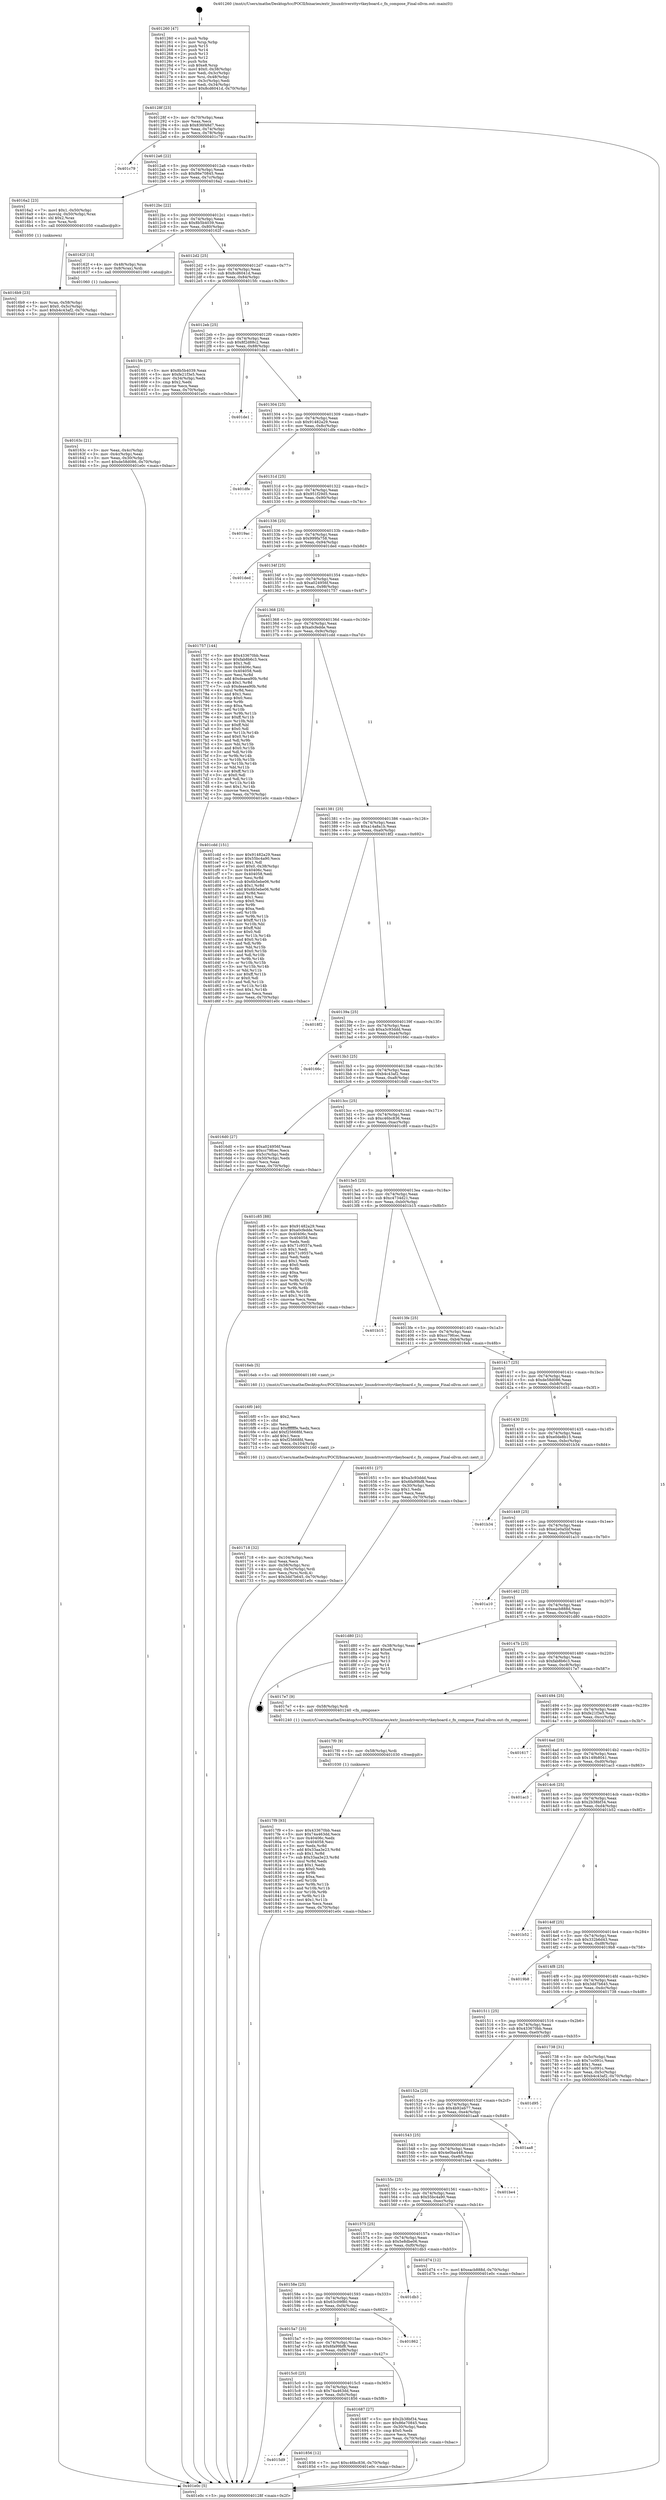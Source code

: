 digraph "0x401260" {
  label = "0x401260 (/mnt/c/Users/mathe/Desktop/tcc/POCII/binaries/extr_linuxdriversttyvtkeyboard.c_fn_compose_Final-ollvm.out::main(0))"
  labelloc = "t"
  node[shape=record]

  Entry [label="",width=0.3,height=0.3,shape=circle,fillcolor=black,style=filled]
  "0x40128f" [label="{
     0x40128f [23]\l
     | [instrs]\l
     &nbsp;&nbsp;0x40128f \<+3\>: mov -0x70(%rbp),%eax\l
     &nbsp;&nbsp;0x401292 \<+2\>: mov %eax,%ecx\l
     &nbsp;&nbsp;0x401294 \<+6\>: sub $0x836f48d7,%ecx\l
     &nbsp;&nbsp;0x40129a \<+3\>: mov %eax,-0x74(%rbp)\l
     &nbsp;&nbsp;0x40129d \<+3\>: mov %ecx,-0x78(%rbp)\l
     &nbsp;&nbsp;0x4012a0 \<+6\>: je 0000000000401c79 \<main+0xa19\>\l
  }"]
  "0x401c79" [label="{
     0x401c79\l
  }", style=dashed]
  "0x4012a6" [label="{
     0x4012a6 [22]\l
     | [instrs]\l
     &nbsp;&nbsp;0x4012a6 \<+5\>: jmp 00000000004012ab \<main+0x4b\>\l
     &nbsp;&nbsp;0x4012ab \<+3\>: mov -0x74(%rbp),%eax\l
     &nbsp;&nbsp;0x4012ae \<+5\>: sub $0x86e70845,%eax\l
     &nbsp;&nbsp;0x4012b3 \<+3\>: mov %eax,-0x7c(%rbp)\l
     &nbsp;&nbsp;0x4012b6 \<+6\>: je 00000000004016a2 \<main+0x442\>\l
  }"]
  Exit [label="",width=0.3,height=0.3,shape=circle,fillcolor=black,style=filled,peripheries=2]
  "0x4016a2" [label="{
     0x4016a2 [23]\l
     | [instrs]\l
     &nbsp;&nbsp;0x4016a2 \<+7\>: movl $0x1,-0x50(%rbp)\l
     &nbsp;&nbsp;0x4016a9 \<+4\>: movslq -0x50(%rbp),%rax\l
     &nbsp;&nbsp;0x4016ad \<+4\>: shl $0x2,%rax\l
     &nbsp;&nbsp;0x4016b1 \<+3\>: mov %rax,%rdi\l
     &nbsp;&nbsp;0x4016b4 \<+5\>: call 0000000000401050 \<malloc@plt\>\l
     | [calls]\l
     &nbsp;&nbsp;0x401050 \{1\} (unknown)\l
  }"]
  "0x4012bc" [label="{
     0x4012bc [22]\l
     | [instrs]\l
     &nbsp;&nbsp;0x4012bc \<+5\>: jmp 00000000004012c1 \<main+0x61\>\l
     &nbsp;&nbsp;0x4012c1 \<+3\>: mov -0x74(%rbp),%eax\l
     &nbsp;&nbsp;0x4012c4 \<+5\>: sub $0x8b5b4039,%eax\l
     &nbsp;&nbsp;0x4012c9 \<+3\>: mov %eax,-0x80(%rbp)\l
     &nbsp;&nbsp;0x4012cc \<+6\>: je 000000000040162f \<main+0x3cf\>\l
  }"]
  "0x4015d9" [label="{
     0x4015d9\l
  }", style=dashed]
  "0x40162f" [label="{
     0x40162f [13]\l
     | [instrs]\l
     &nbsp;&nbsp;0x40162f \<+4\>: mov -0x48(%rbp),%rax\l
     &nbsp;&nbsp;0x401633 \<+4\>: mov 0x8(%rax),%rdi\l
     &nbsp;&nbsp;0x401637 \<+5\>: call 0000000000401060 \<atoi@plt\>\l
     | [calls]\l
     &nbsp;&nbsp;0x401060 \{1\} (unknown)\l
  }"]
  "0x4012d2" [label="{
     0x4012d2 [25]\l
     | [instrs]\l
     &nbsp;&nbsp;0x4012d2 \<+5\>: jmp 00000000004012d7 \<main+0x77\>\l
     &nbsp;&nbsp;0x4012d7 \<+3\>: mov -0x74(%rbp),%eax\l
     &nbsp;&nbsp;0x4012da \<+5\>: sub $0x8cd6041d,%eax\l
     &nbsp;&nbsp;0x4012df \<+6\>: mov %eax,-0x84(%rbp)\l
     &nbsp;&nbsp;0x4012e5 \<+6\>: je 00000000004015fc \<main+0x39c\>\l
  }"]
  "0x401856" [label="{
     0x401856 [12]\l
     | [instrs]\l
     &nbsp;&nbsp;0x401856 \<+7\>: movl $0xc46bc836,-0x70(%rbp)\l
     &nbsp;&nbsp;0x40185d \<+5\>: jmp 0000000000401e0c \<main+0xbac\>\l
  }"]
  "0x4015fc" [label="{
     0x4015fc [27]\l
     | [instrs]\l
     &nbsp;&nbsp;0x4015fc \<+5\>: mov $0x8b5b4039,%eax\l
     &nbsp;&nbsp;0x401601 \<+5\>: mov $0xfe21f3e5,%ecx\l
     &nbsp;&nbsp;0x401606 \<+3\>: mov -0x34(%rbp),%edx\l
     &nbsp;&nbsp;0x401609 \<+3\>: cmp $0x2,%edx\l
     &nbsp;&nbsp;0x40160c \<+3\>: cmovne %ecx,%eax\l
     &nbsp;&nbsp;0x40160f \<+3\>: mov %eax,-0x70(%rbp)\l
     &nbsp;&nbsp;0x401612 \<+5\>: jmp 0000000000401e0c \<main+0xbac\>\l
  }"]
  "0x4012eb" [label="{
     0x4012eb [25]\l
     | [instrs]\l
     &nbsp;&nbsp;0x4012eb \<+5\>: jmp 00000000004012f0 \<main+0x90\>\l
     &nbsp;&nbsp;0x4012f0 \<+3\>: mov -0x74(%rbp),%eax\l
     &nbsp;&nbsp;0x4012f3 \<+5\>: sub $0x8f2d88c2,%eax\l
     &nbsp;&nbsp;0x4012f8 \<+6\>: mov %eax,-0x88(%rbp)\l
     &nbsp;&nbsp;0x4012fe \<+6\>: je 0000000000401de1 \<main+0xb81\>\l
  }"]
  "0x401e0c" [label="{
     0x401e0c [5]\l
     | [instrs]\l
     &nbsp;&nbsp;0x401e0c \<+5\>: jmp 000000000040128f \<main+0x2f\>\l
  }"]
  "0x401260" [label="{
     0x401260 [47]\l
     | [instrs]\l
     &nbsp;&nbsp;0x401260 \<+1\>: push %rbp\l
     &nbsp;&nbsp;0x401261 \<+3\>: mov %rsp,%rbp\l
     &nbsp;&nbsp;0x401264 \<+2\>: push %r15\l
     &nbsp;&nbsp;0x401266 \<+2\>: push %r14\l
     &nbsp;&nbsp;0x401268 \<+2\>: push %r13\l
     &nbsp;&nbsp;0x40126a \<+2\>: push %r12\l
     &nbsp;&nbsp;0x40126c \<+1\>: push %rbx\l
     &nbsp;&nbsp;0x40126d \<+7\>: sub $0xe8,%rsp\l
     &nbsp;&nbsp;0x401274 \<+7\>: movl $0x0,-0x38(%rbp)\l
     &nbsp;&nbsp;0x40127b \<+3\>: mov %edi,-0x3c(%rbp)\l
     &nbsp;&nbsp;0x40127e \<+4\>: mov %rsi,-0x48(%rbp)\l
     &nbsp;&nbsp;0x401282 \<+3\>: mov -0x3c(%rbp),%edi\l
     &nbsp;&nbsp;0x401285 \<+3\>: mov %edi,-0x34(%rbp)\l
     &nbsp;&nbsp;0x401288 \<+7\>: movl $0x8cd6041d,-0x70(%rbp)\l
  }"]
  "0x40163c" [label="{
     0x40163c [21]\l
     | [instrs]\l
     &nbsp;&nbsp;0x40163c \<+3\>: mov %eax,-0x4c(%rbp)\l
     &nbsp;&nbsp;0x40163f \<+3\>: mov -0x4c(%rbp),%eax\l
     &nbsp;&nbsp;0x401642 \<+3\>: mov %eax,-0x30(%rbp)\l
     &nbsp;&nbsp;0x401645 \<+7\>: movl $0xde58d086,-0x70(%rbp)\l
     &nbsp;&nbsp;0x40164c \<+5\>: jmp 0000000000401e0c \<main+0xbac\>\l
  }"]
  "0x4017f9" [label="{
     0x4017f9 [93]\l
     | [instrs]\l
     &nbsp;&nbsp;0x4017f9 \<+5\>: mov $0x433670bb,%eax\l
     &nbsp;&nbsp;0x4017fe \<+5\>: mov $0x74a463dd,%ecx\l
     &nbsp;&nbsp;0x401803 \<+7\>: mov 0x40406c,%edx\l
     &nbsp;&nbsp;0x40180a \<+7\>: mov 0x404058,%esi\l
     &nbsp;&nbsp;0x401811 \<+3\>: mov %edx,%r8d\l
     &nbsp;&nbsp;0x401814 \<+7\>: add $0x33aa3e23,%r8d\l
     &nbsp;&nbsp;0x40181b \<+4\>: sub $0x1,%r8d\l
     &nbsp;&nbsp;0x40181f \<+7\>: sub $0x33aa3e23,%r8d\l
     &nbsp;&nbsp;0x401826 \<+4\>: imul %r8d,%edx\l
     &nbsp;&nbsp;0x40182a \<+3\>: and $0x1,%edx\l
     &nbsp;&nbsp;0x40182d \<+3\>: cmp $0x0,%edx\l
     &nbsp;&nbsp;0x401830 \<+4\>: sete %r9b\l
     &nbsp;&nbsp;0x401834 \<+3\>: cmp $0xa,%esi\l
     &nbsp;&nbsp;0x401837 \<+4\>: setl %r10b\l
     &nbsp;&nbsp;0x40183b \<+3\>: mov %r9b,%r11b\l
     &nbsp;&nbsp;0x40183e \<+3\>: and %r10b,%r11b\l
     &nbsp;&nbsp;0x401841 \<+3\>: xor %r10b,%r9b\l
     &nbsp;&nbsp;0x401844 \<+3\>: or %r9b,%r11b\l
     &nbsp;&nbsp;0x401847 \<+4\>: test $0x1,%r11b\l
     &nbsp;&nbsp;0x40184b \<+3\>: cmovne %ecx,%eax\l
     &nbsp;&nbsp;0x40184e \<+3\>: mov %eax,-0x70(%rbp)\l
     &nbsp;&nbsp;0x401851 \<+5\>: jmp 0000000000401e0c \<main+0xbac\>\l
  }"]
  "0x401de1" [label="{
     0x401de1\l
  }", style=dashed]
  "0x401304" [label="{
     0x401304 [25]\l
     | [instrs]\l
     &nbsp;&nbsp;0x401304 \<+5\>: jmp 0000000000401309 \<main+0xa9\>\l
     &nbsp;&nbsp;0x401309 \<+3\>: mov -0x74(%rbp),%eax\l
     &nbsp;&nbsp;0x40130c \<+5\>: sub $0x91482a29,%eax\l
     &nbsp;&nbsp;0x401311 \<+6\>: mov %eax,-0x8c(%rbp)\l
     &nbsp;&nbsp;0x401317 \<+6\>: je 0000000000401dfe \<main+0xb9e\>\l
  }"]
  "0x4017f0" [label="{
     0x4017f0 [9]\l
     | [instrs]\l
     &nbsp;&nbsp;0x4017f0 \<+4\>: mov -0x58(%rbp),%rdi\l
     &nbsp;&nbsp;0x4017f4 \<+5\>: call 0000000000401030 \<free@plt\>\l
     | [calls]\l
     &nbsp;&nbsp;0x401030 \{1\} (unknown)\l
  }"]
  "0x401dfe" [label="{
     0x401dfe\l
  }", style=dashed]
  "0x40131d" [label="{
     0x40131d [25]\l
     | [instrs]\l
     &nbsp;&nbsp;0x40131d \<+5\>: jmp 0000000000401322 \<main+0xc2\>\l
     &nbsp;&nbsp;0x401322 \<+3\>: mov -0x74(%rbp),%eax\l
     &nbsp;&nbsp;0x401325 \<+5\>: sub $0x951f29d5,%eax\l
     &nbsp;&nbsp;0x40132a \<+6\>: mov %eax,-0x90(%rbp)\l
     &nbsp;&nbsp;0x401330 \<+6\>: je 00000000004019ac \<main+0x74c\>\l
  }"]
  "0x401718" [label="{
     0x401718 [32]\l
     | [instrs]\l
     &nbsp;&nbsp;0x401718 \<+6\>: mov -0x104(%rbp),%ecx\l
     &nbsp;&nbsp;0x40171e \<+3\>: imul %eax,%ecx\l
     &nbsp;&nbsp;0x401721 \<+4\>: mov -0x58(%rbp),%rsi\l
     &nbsp;&nbsp;0x401725 \<+4\>: movslq -0x5c(%rbp),%rdi\l
     &nbsp;&nbsp;0x401729 \<+3\>: mov %ecx,(%rsi,%rdi,4)\l
     &nbsp;&nbsp;0x40172c \<+7\>: movl $0x3dd7b645,-0x70(%rbp)\l
     &nbsp;&nbsp;0x401733 \<+5\>: jmp 0000000000401e0c \<main+0xbac\>\l
  }"]
  "0x4019ac" [label="{
     0x4019ac\l
  }", style=dashed]
  "0x401336" [label="{
     0x401336 [25]\l
     | [instrs]\l
     &nbsp;&nbsp;0x401336 \<+5\>: jmp 000000000040133b \<main+0xdb\>\l
     &nbsp;&nbsp;0x40133b \<+3\>: mov -0x74(%rbp),%eax\l
     &nbsp;&nbsp;0x40133e \<+5\>: sub $0x999fa758,%eax\l
     &nbsp;&nbsp;0x401343 \<+6\>: mov %eax,-0x94(%rbp)\l
     &nbsp;&nbsp;0x401349 \<+6\>: je 0000000000401ded \<main+0xb8d\>\l
  }"]
  "0x4016f0" [label="{
     0x4016f0 [40]\l
     | [instrs]\l
     &nbsp;&nbsp;0x4016f0 \<+5\>: mov $0x2,%ecx\l
     &nbsp;&nbsp;0x4016f5 \<+1\>: cltd\l
     &nbsp;&nbsp;0x4016f6 \<+2\>: idiv %ecx\l
     &nbsp;&nbsp;0x4016f8 \<+6\>: imul $0xfffffffe,%edx,%ecx\l
     &nbsp;&nbsp;0x4016fe \<+6\>: add $0xf25668fd,%ecx\l
     &nbsp;&nbsp;0x401704 \<+3\>: add $0x1,%ecx\l
     &nbsp;&nbsp;0x401707 \<+6\>: sub $0xf25668fd,%ecx\l
     &nbsp;&nbsp;0x40170d \<+6\>: mov %ecx,-0x104(%rbp)\l
     &nbsp;&nbsp;0x401713 \<+5\>: call 0000000000401160 \<next_i\>\l
     | [calls]\l
     &nbsp;&nbsp;0x401160 \{1\} (/mnt/c/Users/mathe/Desktop/tcc/POCII/binaries/extr_linuxdriversttyvtkeyboard.c_fn_compose_Final-ollvm.out::next_i)\l
  }"]
  "0x401ded" [label="{
     0x401ded\l
  }", style=dashed]
  "0x40134f" [label="{
     0x40134f [25]\l
     | [instrs]\l
     &nbsp;&nbsp;0x40134f \<+5\>: jmp 0000000000401354 \<main+0xf4\>\l
     &nbsp;&nbsp;0x401354 \<+3\>: mov -0x74(%rbp),%eax\l
     &nbsp;&nbsp;0x401357 \<+5\>: sub $0xa024956f,%eax\l
     &nbsp;&nbsp;0x40135c \<+6\>: mov %eax,-0x98(%rbp)\l
     &nbsp;&nbsp;0x401362 \<+6\>: je 0000000000401757 \<main+0x4f7\>\l
  }"]
  "0x4016b9" [label="{
     0x4016b9 [23]\l
     | [instrs]\l
     &nbsp;&nbsp;0x4016b9 \<+4\>: mov %rax,-0x58(%rbp)\l
     &nbsp;&nbsp;0x4016bd \<+7\>: movl $0x0,-0x5c(%rbp)\l
     &nbsp;&nbsp;0x4016c4 \<+7\>: movl $0xb4c43af2,-0x70(%rbp)\l
     &nbsp;&nbsp;0x4016cb \<+5\>: jmp 0000000000401e0c \<main+0xbac\>\l
  }"]
  "0x401757" [label="{
     0x401757 [144]\l
     | [instrs]\l
     &nbsp;&nbsp;0x401757 \<+5\>: mov $0x433670bb,%eax\l
     &nbsp;&nbsp;0x40175c \<+5\>: mov $0xfab8b6c3,%ecx\l
     &nbsp;&nbsp;0x401761 \<+2\>: mov $0x1,%dl\l
     &nbsp;&nbsp;0x401763 \<+7\>: mov 0x40406c,%esi\l
     &nbsp;&nbsp;0x40176a \<+7\>: mov 0x404058,%edi\l
     &nbsp;&nbsp;0x401771 \<+3\>: mov %esi,%r8d\l
     &nbsp;&nbsp;0x401774 \<+7\>: add $0xdeaea90b,%r8d\l
     &nbsp;&nbsp;0x40177b \<+4\>: sub $0x1,%r8d\l
     &nbsp;&nbsp;0x40177f \<+7\>: sub $0xdeaea90b,%r8d\l
     &nbsp;&nbsp;0x401786 \<+4\>: imul %r8d,%esi\l
     &nbsp;&nbsp;0x40178a \<+3\>: and $0x1,%esi\l
     &nbsp;&nbsp;0x40178d \<+3\>: cmp $0x0,%esi\l
     &nbsp;&nbsp;0x401790 \<+4\>: sete %r9b\l
     &nbsp;&nbsp;0x401794 \<+3\>: cmp $0xa,%edi\l
     &nbsp;&nbsp;0x401797 \<+4\>: setl %r10b\l
     &nbsp;&nbsp;0x40179b \<+3\>: mov %r9b,%r11b\l
     &nbsp;&nbsp;0x40179e \<+4\>: xor $0xff,%r11b\l
     &nbsp;&nbsp;0x4017a2 \<+3\>: mov %r10b,%bl\l
     &nbsp;&nbsp;0x4017a5 \<+3\>: xor $0xff,%bl\l
     &nbsp;&nbsp;0x4017a8 \<+3\>: xor $0x0,%dl\l
     &nbsp;&nbsp;0x4017ab \<+3\>: mov %r11b,%r14b\l
     &nbsp;&nbsp;0x4017ae \<+4\>: and $0x0,%r14b\l
     &nbsp;&nbsp;0x4017b2 \<+3\>: and %dl,%r9b\l
     &nbsp;&nbsp;0x4017b5 \<+3\>: mov %bl,%r15b\l
     &nbsp;&nbsp;0x4017b8 \<+4\>: and $0x0,%r15b\l
     &nbsp;&nbsp;0x4017bc \<+3\>: and %dl,%r10b\l
     &nbsp;&nbsp;0x4017bf \<+3\>: or %r9b,%r14b\l
     &nbsp;&nbsp;0x4017c2 \<+3\>: or %r10b,%r15b\l
     &nbsp;&nbsp;0x4017c5 \<+3\>: xor %r15b,%r14b\l
     &nbsp;&nbsp;0x4017c8 \<+3\>: or %bl,%r11b\l
     &nbsp;&nbsp;0x4017cb \<+4\>: xor $0xff,%r11b\l
     &nbsp;&nbsp;0x4017cf \<+3\>: or $0x0,%dl\l
     &nbsp;&nbsp;0x4017d2 \<+3\>: and %dl,%r11b\l
     &nbsp;&nbsp;0x4017d5 \<+3\>: or %r11b,%r14b\l
     &nbsp;&nbsp;0x4017d8 \<+4\>: test $0x1,%r14b\l
     &nbsp;&nbsp;0x4017dc \<+3\>: cmovne %ecx,%eax\l
     &nbsp;&nbsp;0x4017df \<+3\>: mov %eax,-0x70(%rbp)\l
     &nbsp;&nbsp;0x4017e2 \<+5\>: jmp 0000000000401e0c \<main+0xbac\>\l
  }"]
  "0x401368" [label="{
     0x401368 [25]\l
     | [instrs]\l
     &nbsp;&nbsp;0x401368 \<+5\>: jmp 000000000040136d \<main+0x10d\>\l
     &nbsp;&nbsp;0x40136d \<+3\>: mov -0x74(%rbp),%eax\l
     &nbsp;&nbsp;0x401370 \<+5\>: sub $0xa0cfedde,%eax\l
     &nbsp;&nbsp;0x401375 \<+6\>: mov %eax,-0x9c(%rbp)\l
     &nbsp;&nbsp;0x40137b \<+6\>: je 0000000000401cdd \<main+0xa7d\>\l
  }"]
  "0x4015c0" [label="{
     0x4015c0 [25]\l
     | [instrs]\l
     &nbsp;&nbsp;0x4015c0 \<+5\>: jmp 00000000004015c5 \<main+0x365\>\l
     &nbsp;&nbsp;0x4015c5 \<+3\>: mov -0x74(%rbp),%eax\l
     &nbsp;&nbsp;0x4015c8 \<+5\>: sub $0x74a463dd,%eax\l
     &nbsp;&nbsp;0x4015cd \<+6\>: mov %eax,-0xfc(%rbp)\l
     &nbsp;&nbsp;0x4015d3 \<+6\>: je 0000000000401856 \<main+0x5f6\>\l
  }"]
  "0x401cdd" [label="{
     0x401cdd [151]\l
     | [instrs]\l
     &nbsp;&nbsp;0x401cdd \<+5\>: mov $0x91482a29,%eax\l
     &nbsp;&nbsp;0x401ce2 \<+5\>: mov $0x55bc4a90,%ecx\l
     &nbsp;&nbsp;0x401ce7 \<+2\>: mov $0x1,%dl\l
     &nbsp;&nbsp;0x401ce9 \<+7\>: movl $0x0,-0x38(%rbp)\l
     &nbsp;&nbsp;0x401cf0 \<+7\>: mov 0x40406c,%esi\l
     &nbsp;&nbsp;0x401cf7 \<+7\>: mov 0x404058,%edi\l
     &nbsp;&nbsp;0x401cfe \<+3\>: mov %esi,%r8d\l
     &nbsp;&nbsp;0x401d01 \<+7\>: sub $0x6b5ebe06,%r8d\l
     &nbsp;&nbsp;0x401d08 \<+4\>: sub $0x1,%r8d\l
     &nbsp;&nbsp;0x401d0c \<+7\>: add $0x6b5ebe06,%r8d\l
     &nbsp;&nbsp;0x401d13 \<+4\>: imul %r8d,%esi\l
     &nbsp;&nbsp;0x401d17 \<+3\>: and $0x1,%esi\l
     &nbsp;&nbsp;0x401d1a \<+3\>: cmp $0x0,%esi\l
     &nbsp;&nbsp;0x401d1d \<+4\>: sete %r9b\l
     &nbsp;&nbsp;0x401d21 \<+3\>: cmp $0xa,%edi\l
     &nbsp;&nbsp;0x401d24 \<+4\>: setl %r10b\l
     &nbsp;&nbsp;0x401d28 \<+3\>: mov %r9b,%r11b\l
     &nbsp;&nbsp;0x401d2b \<+4\>: xor $0xff,%r11b\l
     &nbsp;&nbsp;0x401d2f \<+3\>: mov %r10b,%bl\l
     &nbsp;&nbsp;0x401d32 \<+3\>: xor $0xff,%bl\l
     &nbsp;&nbsp;0x401d35 \<+3\>: xor $0x0,%dl\l
     &nbsp;&nbsp;0x401d38 \<+3\>: mov %r11b,%r14b\l
     &nbsp;&nbsp;0x401d3b \<+4\>: and $0x0,%r14b\l
     &nbsp;&nbsp;0x401d3f \<+3\>: and %dl,%r9b\l
     &nbsp;&nbsp;0x401d42 \<+3\>: mov %bl,%r15b\l
     &nbsp;&nbsp;0x401d45 \<+4\>: and $0x0,%r15b\l
     &nbsp;&nbsp;0x401d49 \<+3\>: and %dl,%r10b\l
     &nbsp;&nbsp;0x401d4c \<+3\>: or %r9b,%r14b\l
     &nbsp;&nbsp;0x401d4f \<+3\>: or %r10b,%r15b\l
     &nbsp;&nbsp;0x401d52 \<+3\>: xor %r15b,%r14b\l
     &nbsp;&nbsp;0x401d55 \<+3\>: or %bl,%r11b\l
     &nbsp;&nbsp;0x401d58 \<+4\>: xor $0xff,%r11b\l
     &nbsp;&nbsp;0x401d5c \<+3\>: or $0x0,%dl\l
     &nbsp;&nbsp;0x401d5f \<+3\>: and %dl,%r11b\l
     &nbsp;&nbsp;0x401d62 \<+3\>: or %r11b,%r14b\l
     &nbsp;&nbsp;0x401d65 \<+4\>: test $0x1,%r14b\l
     &nbsp;&nbsp;0x401d69 \<+3\>: cmovne %ecx,%eax\l
     &nbsp;&nbsp;0x401d6c \<+3\>: mov %eax,-0x70(%rbp)\l
     &nbsp;&nbsp;0x401d6f \<+5\>: jmp 0000000000401e0c \<main+0xbac\>\l
  }"]
  "0x401381" [label="{
     0x401381 [25]\l
     | [instrs]\l
     &nbsp;&nbsp;0x401381 \<+5\>: jmp 0000000000401386 \<main+0x126\>\l
     &nbsp;&nbsp;0x401386 \<+3\>: mov -0x74(%rbp),%eax\l
     &nbsp;&nbsp;0x401389 \<+5\>: sub $0xa14a8a1b,%eax\l
     &nbsp;&nbsp;0x40138e \<+6\>: mov %eax,-0xa0(%rbp)\l
     &nbsp;&nbsp;0x401394 \<+6\>: je 00000000004018f2 \<main+0x692\>\l
  }"]
  "0x401687" [label="{
     0x401687 [27]\l
     | [instrs]\l
     &nbsp;&nbsp;0x401687 \<+5\>: mov $0x2b38bf34,%eax\l
     &nbsp;&nbsp;0x40168c \<+5\>: mov $0x86e70845,%ecx\l
     &nbsp;&nbsp;0x401691 \<+3\>: mov -0x30(%rbp),%edx\l
     &nbsp;&nbsp;0x401694 \<+3\>: cmp $0x0,%edx\l
     &nbsp;&nbsp;0x401697 \<+3\>: cmove %ecx,%eax\l
     &nbsp;&nbsp;0x40169a \<+3\>: mov %eax,-0x70(%rbp)\l
     &nbsp;&nbsp;0x40169d \<+5\>: jmp 0000000000401e0c \<main+0xbac\>\l
  }"]
  "0x4018f2" [label="{
     0x4018f2\l
  }", style=dashed]
  "0x40139a" [label="{
     0x40139a [25]\l
     | [instrs]\l
     &nbsp;&nbsp;0x40139a \<+5\>: jmp 000000000040139f \<main+0x13f\>\l
     &nbsp;&nbsp;0x40139f \<+3\>: mov -0x74(%rbp),%eax\l
     &nbsp;&nbsp;0x4013a2 \<+5\>: sub $0xa3c93ddd,%eax\l
     &nbsp;&nbsp;0x4013a7 \<+6\>: mov %eax,-0xa4(%rbp)\l
     &nbsp;&nbsp;0x4013ad \<+6\>: je 000000000040166c \<main+0x40c\>\l
  }"]
  "0x4015a7" [label="{
     0x4015a7 [25]\l
     | [instrs]\l
     &nbsp;&nbsp;0x4015a7 \<+5\>: jmp 00000000004015ac \<main+0x34c\>\l
     &nbsp;&nbsp;0x4015ac \<+3\>: mov -0x74(%rbp),%eax\l
     &nbsp;&nbsp;0x4015af \<+5\>: sub $0x6fa99bf8,%eax\l
     &nbsp;&nbsp;0x4015b4 \<+6\>: mov %eax,-0xf8(%rbp)\l
     &nbsp;&nbsp;0x4015ba \<+6\>: je 0000000000401687 \<main+0x427\>\l
  }"]
  "0x40166c" [label="{
     0x40166c\l
  }", style=dashed]
  "0x4013b3" [label="{
     0x4013b3 [25]\l
     | [instrs]\l
     &nbsp;&nbsp;0x4013b3 \<+5\>: jmp 00000000004013b8 \<main+0x158\>\l
     &nbsp;&nbsp;0x4013b8 \<+3\>: mov -0x74(%rbp),%eax\l
     &nbsp;&nbsp;0x4013bb \<+5\>: sub $0xb4c43af2,%eax\l
     &nbsp;&nbsp;0x4013c0 \<+6\>: mov %eax,-0xa8(%rbp)\l
     &nbsp;&nbsp;0x4013c6 \<+6\>: je 00000000004016d0 \<main+0x470\>\l
  }"]
  "0x401862" [label="{
     0x401862\l
  }", style=dashed]
  "0x4016d0" [label="{
     0x4016d0 [27]\l
     | [instrs]\l
     &nbsp;&nbsp;0x4016d0 \<+5\>: mov $0xa024956f,%eax\l
     &nbsp;&nbsp;0x4016d5 \<+5\>: mov $0xcc79fcec,%ecx\l
     &nbsp;&nbsp;0x4016da \<+3\>: mov -0x5c(%rbp),%edx\l
     &nbsp;&nbsp;0x4016dd \<+3\>: cmp -0x50(%rbp),%edx\l
     &nbsp;&nbsp;0x4016e0 \<+3\>: cmovl %ecx,%eax\l
     &nbsp;&nbsp;0x4016e3 \<+3\>: mov %eax,-0x70(%rbp)\l
     &nbsp;&nbsp;0x4016e6 \<+5\>: jmp 0000000000401e0c \<main+0xbac\>\l
  }"]
  "0x4013cc" [label="{
     0x4013cc [25]\l
     | [instrs]\l
     &nbsp;&nbsp;0x4013cc \<+5\>: jmp 00000000004013d1 \<main+0x171\>\l
     &nbsp;&nbsp;0x4013d1 \<+3\>: mov -0x74(%rbp),%eax\l
     &nbsp;&nbsp;0x4013d4 \<+5\>: sub $0xc46bc836,%eax\l
     &nbsp;&nbsp;0x4013d9 \<+6\>: mov %eax,-0xac(%rbp)\l
     &nbsp;&nbsp;0x4013df \<+6\>: je 0000000000401c85 \<main+0xa25\>\l
  }"]
  "0x40158e" [label="{
     0x40158e [25]\l
     | [instrs]\l
     &nbsp;&nbsp;0x40158e \<+5\>: jmp 0000000000401593 \<main+0x333\>\l
     &nbsp;&nbsp;0x401593 \<+3\>: mov -0x74(%rbp),%eax\l
     &nbsp;&nbsp;0x401596 \<+5\>: sub $0x63c09f80,%eax\l
     &nbsp;&nbsp;0x40159b \<+6\>: mov %eax,-0xf4(%rbp)\l
     &nbsp;&nbsp;0x4015a1 \<+6\>: je 0000000000401862 \<main+0x602\>\l
  }"]
  "0x401c85" [label="{
     0x401c85 [88]\l
     | [instrs]\l
     &nbsp;&nbsp;0x401c85 \<+5\>: mov $0x91482a29,%eax\l
     &nbsp;&nbsp;0x401c8a \<+5\>: mov $0xa0cfedde,%ecx\l
     &nbsp;&nbsp;0x401c8f \<+7\>: mov 0x40406c,%edx\l
     &nbsp;&nbsp;0x401c96 \<+7\>: mov 0x404058,%esi\l
     &nbsp;&nbsp;0x401c9d \<+2\>: mov %edx,%edi\l
     &nbsp;&nbsp;0x401c9f \<+6\>: sub $0x71c9557a,%edi\l
     &nbsp;&nbsp;0x401ca5 \<+3\>: sub $0x1,%edi\l
     &nbsp;&nbsp;0x401ca8 \<+6\>: add $0x71c9557a,%edi\l
     &nbsp;&nbsp;0x401cae \<+3\>: imul %edi,%edx\l
     &nbsp;&nbsp;0x401cb1 \<+3\>: and $0x1,%edx\l
     &nbsp;&nbsp;0x401cb4 \<+3\>: cmp $0x0,%edx\l
     &nbsp;&nbsp;0x401cb7 \<+4\>: sete %r8b\l
     &nbsp;&nbsp;0x401cbb \<+3\>: cmp $0xa,%esi\l
     &nbsp;&nbsp;0x401cbe \<+4\>: setl %r9b\l
     &nbsp;&nbsp;0x401cc2 \<+3\>: mov %r8b,%r10b\l
     &nbsp;&nbsp;0x401cc5 \<+3\>: and %r9b,%r10b\l
     &nbsp;&nbsp;0x401cc8 \<+3\>: xor %r9b,%r8b\l
     &nbsp;&nbsp;0x401ccb \<+3\>: or %r8b,%r10b\l
     &nbsp;&nbsp;0x401cce \<+4\>: test $0x1,%r10b\l
     &nbsp;&nbsp;0x401cd2 \<+3\>: cmovne %ecx,%eax\l
     &nbsp;&nbsp;0x401cd5 \<+3\>: mov %eax,-0x70(%rbp)\l
     &nbsp;&nbsp;0x401cd8 \<+5\>: jmp 0000000000401e0c \<main+0xbac\>\l
  }"]
  "0x4013e5" [label="{
     0x4013e5 [25]\l
     | [instrs]\l
     &nbsp;&nbsp;0x4013e5 \<+5\>: jmp 00000000004013ea \<main+0x18a\>\l
     &nbsp;&nbsp;0x4013ea \<+3\>: mov -0x74(%rbp),%eax\l
     &nbsp;&nbsp;0x4013ed \<+5\>: sub $0xc4734d21,%eax\l
     &nbsp;&nbsp;0x4013f2 \<+6\>: mov %eax,-0xb0(%rbp)\l
     &nbsp;&nbsp;0x4013f8 \<+6\>: je 0000000000401b15 \<main+0x8b5\>\l
  }"]
  "0x401db3" [label="{
     0x401db3\l
  }", style=dashed]
  "0x401b15" [label="{
     0x401b15\l
  }", style=dashed]
  "0x4013fe" [label="{
     0x4013fe [25]\l
     | [instrs]\l
     &nbsp;&nbsp;0x4013fe \<+5\>: jmp 0000000000401403 \<main+0x1a3\>\l
     &nbsp;&nbsp;0x401403 \<+3\>: mov -0x74(%rbp),%eax\l
     &nbsp;&nbsp;0x401406 \<+5\>: sub $0xcc79fcec,%eax\l
     &nbsp;&nbsp;0x40140b \<+6\>: mov %eax,-0xb4(%rbp)\l
     &nbsp;&nbsp;0x401411 \<+6\>: je 00000000004016eb \<main+0x48b\>\l
  }"]
  "0x401575" [label="{
     0x401575 [25]\l
     | [instrs]\l
     &nbsp;&nbsp;0x401575 \<+5\>: jmp 000000000040157a \<main+0x31a\>\l
     &nbsp;&nbsp;0x40157a \<+3\>: mov -0x74(%rbp),%eax\l
     &nbsp;&nbsp;0x40157d \<+5\>: sub $0x5e8dbe06,%eax\l
     &nbsp;&nbsp;0x401582 \<+6\>: mov %eax,-0xf0(%rbp)\l
     &nbsp;&nbsp;0x401588 \<+6\>: je 0000000000401db3 \<main+0xb53\>\l
  }"]
  "0x4016eb" [label="{
     0x4016eb [5]\l
     | [instrs]\l
     &nbsp;&nbsp;0x4016eb \<+5\>: call 0000000000401160 \<next_i\>\l
     | [calls]\l
     &nbsp;&nbsp;0x401160 \{1\} (/mnt/c/Users/mathe/Desktop/tcc/POCII/binaries/extr_linuxdriversttyvtkeyboard.c_fn_compose_Final-ollvm.out::next_i)\l
  }"]
  "0x401417" [label="{
     0x401417 [25]\l
     | [instrs]\l
     &nbsp;&nbsp;0x401417 \<+5\>: jmp 000000000040141c \<main+0x1bc\>\l
     &nbsp;&nbsp;0x40141c \<+3\>: mov -0x74(%rbp),%eax\l
     &nbsp;&nbsp;0x40141f \<+5\>: sub $0xde58d086,%eax\l
     &nbsp;&nbsp;0x401424 \<+6\>: mov %eax,-0xb8(%rbp)\l
     &nbsp;&nbsp;0x40142a \<+6\>: je 0000000000401651 \<main+0x3f1\>\l
  }"]
  "0x401d74" [label="{
     0x401d74 [12]\l
     | [instrs]\l
     &nbsp;&nbsp;0x401d74 \<+7\>: movl $0xeacb888d,-0x70(%rbp)\l
     &nbsp;&nbsp;0x401d7b \<+5\>: jmp 0000000000401e0c \<main+0xbac\>\l
  }"]
  "0x401651" [label="{
     0x401651 [27]\l
     | [instrs]\l
     &nbsp;&nbsp;0x401651 \<+5\>: mov $0xa3c93ddd,%eax\l
     &nbsp;&nbsp;0x401656 \<+5\>: mov $0x6fa99bf8,%ecx\l
     &nbsp;&nbsp;0x40165b \<+3\>: mov -0x30(%rbp),%edx\l
     &nbsp;&nbsp;0x40165e \<+3\>: cmp $0x1,%edx\l
     &nbsp;&nbsp;0x401661 \<+3\>: cmovl %ecx,%eax\l
     &nbsp;&nbsp;0x401664 \<+3\>: mov %eax,-0x70(%rbp)\l
     &nbsp;&nbsp;0x401667 \<+5\>: jmp 0000000000401e0c \<main+0xbac\>\l
  }"]
  "0x401430" [label="{
     0x401430 [25]\l
     | [instrs]\l
     &nbsp;&nbsp;0x401430 \<+5\>: jmp 0000000000401435 \<main+0x1d5\>\l
     &nbsp;&nbsp;0x401435 \<+3\>: mov -0x74(%rbp),%eax\l
     &nbsp;&nbsp;0x401438 \<+5\>: sub $0xe0de8b15,%eax\l
     &nbsp;&nbsp;0x40143d \<+6\>: mov %eax,-0xbc(%rbp)\l
     &nbsp;&nbsp;0x401443 \<+6\>: je 0000000000401b34 \<main+0x8d4\>\l
  }"]
  "0x40155c" [label="{
     0x40155c [25]\l
     | [instrs]\l
     &nbsp;&nbsp;0x40155c \<+5\>: jmp 0000000000401561 \<main+0x301\>\l
     &nbsp;&nbsp;0x401561 \<+3\>: mov -0x74(%rbp),%eax\l
     &nbsp;&nbsp;0x401564 \<+5\>: sub $0x55bc4a90,%eax\l
     &nbsp;&nbsp;0x401569 \<+6\>: mov %eax,-0xec(%rbp)\l
     &nbsp;&nbsp;0x40156f \<+6\>: je 0000000000401d74 \<main+0xb14\>\l
  }"]
  "0x401b34" [label="{
     0x401b34\l
  }", style=dashed]
  "0x401449" [label="{
     0x401449 [25]\l
     | [instrs]\l
     &nbsp;&nbsp;0x401449 \<+5\>: jmp 000000000040144e \<main+0x1ee\>\l
     &nbsp;&nbsp;0x40144e \<+3\>: mov -0x74(%rbp),%eax\l
     &nbsp;&nbsp;0x401451 \<+5\>: sub $0xe2e0a5bf,%eax\l
     &nbsp;&nbsp;0x401456 \<+6\>: mov %eax,-0xc0(%rbp)\l
     &nbsp;&nbsp;0x40145c \<+6\>: je 0000000000401a10 \<main+0x7b0\>\l
  }"]
  "0x401be4" [label="{
     0x401be4\l
  }", style=dashed]
  "0x401a10" [label="{
     0x401a10\l
  }", style=dashed]
  "0x401462" [label="{
     0x401462 [25]\l
     | [instrs]\l
     &nbsp;&nbsp;0x401462 \<+5\>: jmp 0000000000401467 \<main+0x207\>\l
     &nbsp;&nbsp;0x401467 \<+3\>: mov -0x74(%rbp),%eax\l
     &nbsp;&nbsp;0x40146a \<+5\>: sub $0xeacb888d,%eax\l
     &nbsp;&nbsp;0x40146f \<+6\>: mov %eax,-0xc4(%rbp)\l
     &nbsp;&nbsp;0x401475 \<+6\>: je 0000000000401d80 \<main+0xb20\>\l
  }"]
  "0x401543" [label="{
     0x401543 [25]\l
     | [instrs]\l
     &nbsp;&nbsp;0x401543 \<+5\>: jmp 0000000000401548 \<main+0x2e8\>\l
     &nbsp;&nbsp;0x401548 \<+3\>: mov -0x74(%rbp),%eax\l
     &nbsp;&nbsp;0x40154b \<+5\>: sub $0x4e0ba448,%eax\l
     &nbsp;&nbsp;0x401550 \<+6\>: mov %eax,-0xe8(%rbp)\l
     &nbsp;&nbsp;0x401556 \<+6\>: je 0000000000401be4 \<main+0x984\>\l
  }"]
  "0x401d80" [label="{
     0x401d80 [21]\l
     | [instrs]\l
     &nbsp;&nbsp;0x401d80 \<+3\>: mov -0x38(%rbp),%eax\l
     &nbsp;&nbsp;0x401d83 \<+7\>: add $0xe8,%rsp\l
     &nbsp;&nbsp;0x401d8a \<+1\>: pop %rbx\l
     &nbsp;&nbsp;0x401d8b \<+2\>: pop %r12\l
     &nbsp;&nbsp;0x401d8d \<+2\>: pop %r13\l
     &nbsp;&nbsp;0x401d8f \<+2\>: pop %r14\l
     &nbsp;&nbsp;0x401d91 \<+2\>: pop %r15\l
     &nbsp;&nbsp;0x401d93 \<+1\>: pop %rbp\l
     &nbsp;&nbsp;0x401d94 \<+1\>: ret\l
  }"]
  "0x40147b" [label="{
     0x40147b [25]\l
     | [instrs]\l
     &nbsp;&nbsp;0x40147b \<+5\>: jmp 0000000000401480 \<main+0x220\>\l
     &nbsp;&nbsp;0x401480 \<+3\>: mov -0x74(%rbp),%eax\l
     &nbsp;&nbsp;0x401483 \<+5\>: sub $0xfab8b6c3,%eax\l
     &nbsp;&nbsp;0x401488 \<+6\>: mov %eax,-0xc8(%rbp)\l
     &nbsp;&nbsp;0x40148e \<+6\>: je 00000000004017e7 \<main+0x587\>\l
  }"]
  "0x401aa8" [label="{
     0x401aa8\l
  }", style=dashed]
  "0x4017e7" [label="{
     0x4017e7 [9]\l
     | [instrs]\l
     &nbsp;&nbsp;0x4017e7 \<+4\>: mov -0x58(%rbp),%rdi\l
     &nbsp;&nbsp;0x4017eb \<+5\>: call 0000000000401240 \<fn_compose\>\l
     | [calls]\l
     &nbsp;&nbsp;0x401240 \{1\} (/mnt/c/Users/mathe/Desktop/tcc/POCII/binaries/extr_linuxdriversttyvtkeyboard.c_fn_compose_Final-ollvm.out::fn_compose)\l
  }"]
  "0x401494" [label="{
     0x401494 [25]\l
     | [instrs]\l
     &nbsp;&nbsp;0x401494 \<+5\>: jmp 0000000000401499 \<main+0x239\>\l
     &nbsp;&nbsp;0x401499 \<+3\>: mov -0x74(%rbp),%eax\l
     &nbsp;&nbsp;0x40149c \<+5\>: sub $0xfe21f3e5,%eax\l
     &nbsp;&nbsp;0x4014a1 \<+6\>: mov %eax,-0xcc(%rbp)\l
     &nbsp;&nbsp;0x4014a7 \<+6\>: je 0000000000401617 \<main+0x3b7\>\l
  }"]
  "0x40152a" [label="{
     0x40152a [25]\l
     | [instrs]\l
     &nbsp;&nbsp;0x40152a \<+5\>: jmp 000000000040152f \<main+0x2cf\>\l
     &nbsp;&nbsp;0x40152f \<+3\>: mov -0x74(%rbp),%eax\l
     &nbsp;&nbsp;0x401532 \<+5\>: sub $0x4b92eb77,%eax\l
     &nbsp;&nbsp;0x401537 \<+6\>: mov %eax,-0xe4(%rbp)\l
     &nbsp;&nbsp;0x40153d \<+6\>: je 0000000000401aa8 \<main+0x848\>\l
  }"]
  "0x401617" [label="{
     0x401617\l
  }", style=dashed]
  "0x4014ad" [label="{
     0x4014ad [25]\l
     | [instrs]\l
     &nbsp;&nbsp;0x4014ad \<+5\>: jmp 00000000004014b2 \<main+0x252\>\l
     &nbsp;&nbsp;0x4014b2 \<+3\>: mov -0x74(%rbp),%eax\l
     &nbsp;&nbsp;0x4014b5 \<+5\>: sub $0x149b8041,%eax\l
     &nbsp;&nbsp;0x4014ba \<+6\>: mov %eax,-0xd0(%rbp)\l
     &nbsp;&nbsp;0x4014c0 \<+6\>: je 0000000000401ac3 \<main+0x863\>\l
  }"]
  "0x401d95" [label="{
     0x401d95\l
  }", style=dashed]
  "0x401ac3" [label="{
     0x401ac3\l
  }", style=dashed]
  "0x4014c6" [label="{
     0x4014c6 [25]\l
     | [instrs]\l
     &nbsp;&nbsp;0x4014c6 \<+5\>: jmp 00000000004014cb \<main+0x26b\>\l
     &nbsp;&nbsp;0x4014cb \<+3\>: mov -0x74(%rbp),%eax\l
     &nbsp;&nbsp;0x4014ce \<+5\>: sub $0x2b38bf34,%eax\l
     &nbsp;&nbsp;0x4014d3 \<+6\>: mov %eax,-0xd4(%rbp)\l
     &nbsp;&nbsp;0x4014d9 \<+6\>: je 0000000000401b52 \<main+0x8f2\>\l
  }"]
  "0x401511" [label="{
     0x401511 [25]\l
     | [instrs]\l
     &nbsp;&nbsp;0x401511 \<+5\>: jmp 0000000000401516 \<main+0x2b6\>\l
     &nbsp;&nbsp;0x401516 \<+3\>: mov -0x74(%rbp),%eax\l
     &nbsp;&nbsp;0x401519 \<+5\>: sub $0x433670bb,%eax\l
     &nbsp;&nbsp;0x40151e \<+6\>: mov %eax,-0xe0(%rbp)\l
     &nbsp;&nbsp;0x401524 \<+6\>: je 0000000000401d95 \<main+0xb35\>\l
  }"]
  "0x401b52" [label="{
     0x401b52\l
  }", style=dashed]
  "0x4014df" [label="{
     0x4014df [25]\l
     | [instrs]\l
     &nbsp;&nbsp;0x4014df \<+5\>: jmp 00000000004014e4 \<main+0x284\>\l
     &nbsp;&nbsp;0x4014e4 \<+3\>: mov -0x74(%rbp),%eax\l
     &nbsp;&nbsp;0x4014e7 \<+5\>: sub $0x332b6d43,%eax\l
     &nbsp;&nbsp;0x4014ec \<+6\>: mov %eax,-0xd8(%rbp)\l
     &nbsp;&nbsp;0x4014f2 \<+6\>: je 00000000004019b8 \<main+0x758\>\l
  }"]
  "0x401738" [label="{
     0x401738 [31]\l
     | [instrs]\l
     &nbsp;&nbsp;0x401738 \<+3\>: mov -0x5c(%rbp),%eax\l
     &nbsp;&nbsp;0x40173b \<+5\>: sub $0x7cc091c,%eax\l
     &nbsp;&nbsp;0x401740 \<+3\>: add $0x1,%eax\l
     &nbsp;&nbsp;0x401743 \<+5\>: add $0x7cc091c,%eax\l
     &nbsp;&nbsp;0x401748 \<+3\>: mov %eax,-0x5c(%rbp)\l
     &nbsp;&nbsp;0x40174b \<+7\>: movl $0xb4c43af2,-0x70(%rbp)\l
     &nbsp;&nbsp;0x401752 \<+5\>: jmp 0000000000401e0c \<main+0xbac\>\l
  }"]
  "0x4019b8" [label="{
     0x4019b8\l
  }", style=dashed]
  "0x4014f8" [label="{
     0x4014f8 [25]\l
     | [instrs]\l
     &nbsp;&nbsp;0x4014f8 \<+5\>: jmp 00000000004014fd \<main+0x29d\>\l
     &nbsp;&nbsp;0x4014fd \<+3\>: mov -0x74(%rbp),%eax\l
     &nbsp;&nbsp;0x401500 \<+5\>: sub $0x3dd7b645,%eax\l
     &nbsp;&nbsp;0x401505 \<+6\>: mov %eax,-0xdc(%rbp)\l
     &nbsp;&nbsp;0x40150b \<+6\>: je 0000000000401738 \<main+0x4d8\>\l
  }"]
  Entry -> "0x401260" [label=" 1"]
  "0x40128f" -> "0x401c79" [label=" 0"]
  "0x40128f" -> "0x4012a6" [label=" 16"]
  "0x401d80" -> Exit [label=" 1"]
  "0x4012a6" -> "0x4016a2" [label=" 1"]
  "0x4012a6" -> "0x4012bc" [label=" 15"]
  "0x401d74" -> "0x401e0c" [label=" 1"]
  "0x4012bc" -> "0x40162f" [label=" 1"]
  "0x4012bc" -> "0x4012d2" [label=" 14"]
  "0x401cdd" -> "0x401e0c" [label=" 1"]
  "0x4012d2" -> "0x4015fc" [label=" 1"]
  "0x4012d2" -> "0x4012eb" [label=" 13"]
  "0x4015fc" -> "0x401e0c" [label=" 1"]
  "0x401260" -> "0x40128f" [label=" 1"]
  "0x401e0c" -> "0x40128f" [label=" 15"]
  "0x40162f" -> "0x40163c" [label=" 1"]
  "0x40163c" -> "0x401e0c" [label=" 1"]
  "0x401c85" -> "0x401e0c" [label=" 1"]
  "0x4012eb" -> "0x401de1" [label=" 0"]
  "0x4012eb" -> "0x401304" [label=" 13"]
  "0x4015c0" -> "0x4015d9" [label=" 0"]
  "0x401304" -> "0x401dfe" [label=" 0"]
  "0x401304" -> "0x40131d" [label=" 13"]
  "0x4015c0" -> "0x401856" [label=" 1"]
  "0x40131d" -> "0x4019ac" [label=" 0"]
  "0x40131d" -> "0x401336" [label=" 13"]
  "0x401856" -> "0x401e0c" [label=" 1"]
  "0x401336" -> "0x401ded" [label=" 0"]
  "0x401336" -> "0x40134f" [label=" 13"]
  "0x4017f9" -> "0x401e0c" [label=" 1"]
  "0x40134f" -> "0x401757" [label=" 1"]
  "0x40134f" -> "0x401368" [label=" 12"]
  "0x4017f0" -> "0x4017f9" [label=" 1"]
  "0x401368" -> "0x401cdd" [label=" 1"]
  "0x401368" -> "0x401381" [label=" 11"]
  "0x4017e7" -> "0x4017f0" [label=" 1"]
  "0x401381" -> "0x4018f2" [label=" 0"]
  "0x401381" -> "0x40139a" [label=" 11"]
  "0x401757" -> "0x401e0c" [label=" 1"]
  "0x40139a" -> "0x40166c" [label=" 0"]
  "0x40139a" -> "0x4013b3" [label=" 11"]
  "0x401718" -> "0x401e0c" [label=" 1"]
  "0x4013b3" -> "0x4016d0" [label=" 2"]
  "0x4013b3" -> "0x4013cc" [label=" 9"]
  "0x4016f0" -> "0x401718" [label=" 1"]
  "0x4013cc" -> "0x401c85" [label=" 1"]
  "0x4013cc" -> "0x4013e5" [label=" 8"]
  "0x4016d0" -> "0x401e0c" [label=" 2"]
  "0x4013e5" -> "0x401b15" [label=" 0"]
  "0x4013e5" -> "0x4013fe" [label=" 8"]
  "0x4016b9" -> "0x401e0c" [label=" 1"]
  "0x4013fe" -> "0x4016eb" [label=" 1"]
  "0x4013fe" -> "0x401417" [label=" 7"]
  "0x401687" -> "0x401e0c" [label=" 1"]
  "0x401417" -> "0x401651" [label=" 1"]
  "0x401417" -> "0x401430" [label=" 6"]
  "0x401651" -> "0x401e0c" [label=" 1"]
  "0x4015a7" -> "0x4015c0" [label=" 1"]
  "0x401430" -> "0x401b34" [label=" 0"]
  "0x401430" -> "0x401449" [label=" 6"]
  "0x401738" -> "0x401e0c" [label=" 1"]
  "0x401449" -> "0x401a10" [label=" 0"]
  "0x401449" -> "0x401462" [label=" 6"]
  "0x40158e" -> "0x4015a7" [label=" 2"]
  "0x401462" -> "0x401d80" [label=" 1"]
  "0x401462" -> "0x40147b" [label=" 5"]
  "0x4016eb" -> "0x4016f0" [label=" 1"]
  "0x40147b" -> "0x4017e7" [label=" 1"]
  "0x40147b" -> "0x401494" [label=" 4"]
  "0x401575" -> "0x40158e" [label=" 2"]
  "0x401494" -> "0x401617" [label=" 0"]
  "0x401494" -> "0x4014ad" [label=" 4"]
  "0x4016a2" -> "0x4016b9" [label=" 1"]
  "0x4014ad" -> "0x401ac3" [label=" 0"]
  "0x4014ad" -> "0x4014c6" [label=" 4"]
  "0x40155c" -> "0x401575" [label=" 2"]
  "0x4014c6" -> "0x401b52" [label=" 0"]
  "0x4014c6" -> "0x4014df" [label=" 4"]
  "0x4015a7" -> "0x401687" [label=" 1"]
  "0x4014df" -> "0x4019b8" [label=" 0"]
  "0x4014df" -> "0x4014f8" [label=" 4"]
  "0x401543" -> "0x40155c" [label=" 3"]
  "0x4014f8" -> "0x401738" [label=" 1"]
  "0x4014f8" -> "0x401511" [label=" 3"]
  "0x40155c" -> "0x401d74" [label=" 1"]
  "0x401511" -> "0x401d95" [label=" 0"]
  "0x401511" -> "0x40152a" [label=" 3"]
  "0x401575" -> "0x401db3" [label=" 0"]
  "0x40152a" -> "0x401aa8" [label=" 0"]
  "0x40152a" -> "0x401543" [label=" 3"]
  "0x40158e" -> "0x401862" [label=" 0"]
  "0x401543" -> "0x401be4" [label=" 0"]
}

